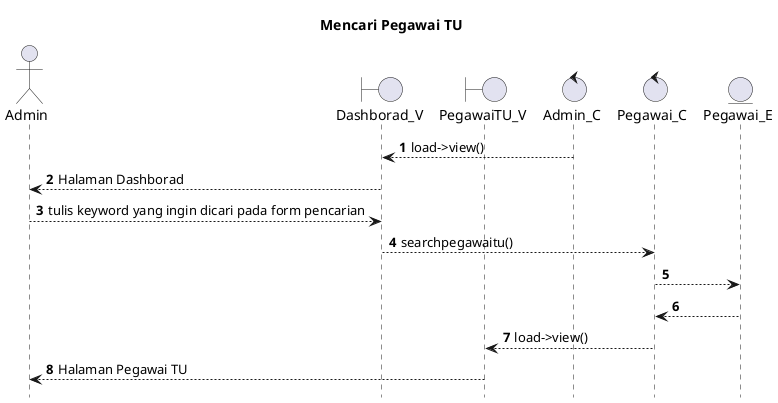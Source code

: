 @startuml

autonumber
hide footbox
title Mencari Pegawai TU

Actor Admin
boundary Dashborad_V
boundary PegawaiTU_V
control Admin_C
control Pegawai_C
Entity Pegawai_E

Admin_C --> Dashborad_V: load->view()
Dashborad_V --> Admin: Halaman Dashborad
Admin --> Dashborad_V: tulis keyword yang ingin dicari pada form pencarian
Dashborad_V --> Pegawai_C: searchpegawaitu()
Pegawai_C --> Pegawai_E:
    
    Pegawai_E --> Pegawai_C:
    Pegawai_C --> PegawaiTU_V: load->view()
    PegawaiTU_V --> Admin: Halaman Pegawai TU

@enduml
